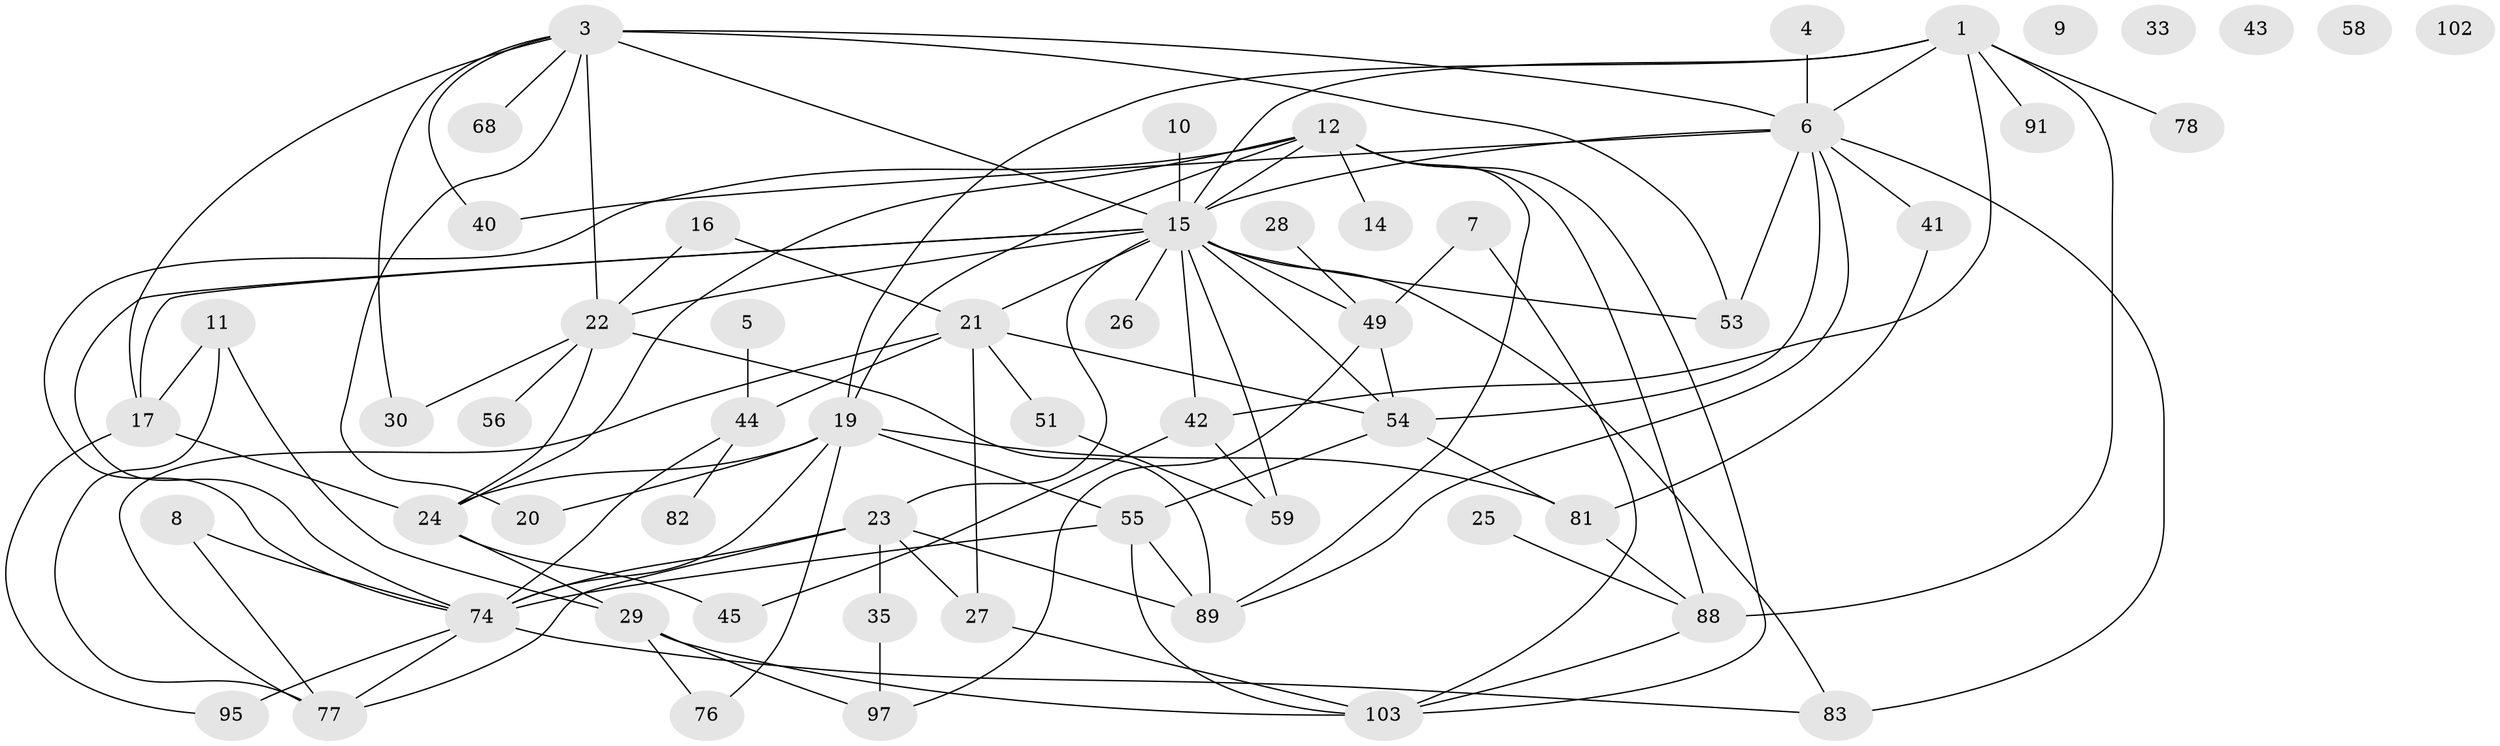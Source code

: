 // original degree distribution, {4: 0.19658119658119658, 2: 0.21367521367521367, 1: 0.18803418803418803, 0: 0.03418803418803419, 5: 0.1111111111111111, 3: 0.18803418803418803, 8: 0.02564102564102564, 7: 0.008547008547008548, 6: 0.03418803418803419}
// Generated by graph-tools (version 1.1) at 2025/12/03/09/25 04:12:58]
// undirected, 58 vertices, 104 edges
graph export_dot {
graph [start="1"]
  node [color=gray90,style=filled];
  1 [super="+2+38"];
  3 [super="+109"];
  4;
  5;
  6 [super="+57+36"];
  7 [super="+18"];
  8;
  9;
  10 [super="+46"];
  11 [super="+66"];
  12 [super="+67+13"];
  14;
  15 [super="+70+34+32+99+100"];
  16;
  17 [super="+75"];
  19 [super="+50"];
  20;
  21 [super="+37"];
  22 [super="+98"];
  23 [super="+39"];
  24 [super="+79+104"];
  25 [super="+48"];
  26;
  27 [super="+31"];
  28;
  29 [super="+87"];
  30;
  33;
  35;
  40;
  41;
  42 [super="+85"];
  43 [super="+61"];
  44 [super="+105"];
  45;
  49 [super="+92"];
  51;
  53;
  54;
  55;
  56 [super="+65"];
  58;
  59 [super="+86+71"];
  68;
  74 [super="+84+90"];
  76;
  77 [super="+107"];
  78;
  81;
  82;
  83;
  88 [super="+112"];
  89;
  91;
  95 [super="+96"];
  97;
  102;
  103 [super="+110"];
  1 -- 19;
  1 -- 78;
  1 -- 6;
  1 -- 42;
  1 -- 91;
  1 -- 15;
  1 -- 88;
  3 -- 20;
  3 -- 30;
  3 -- 68;
  3 -- 40;
  3 -- 17;
  3 -- 53;
  3 -- 22;
  3 -- 15 [weight=2];
  3 -- 6;
  4 -- 6;
  5 -- 44;
  6 -- 41;
  6 -- 89;
  6 -- 83;
  6 -- 53;
  6 -- 54;
  6 -- 40;
  6 -- 15;
  7 -- 49;
  7 -- 103;
  8 -- 74;
  8 -- 77;
  10 -- 15 [weight=2];
  11 -- 17;
  11 -- 77;
  11 -- 29;
  12 -- 14;
  12 -- 103;
  12 -- 19 [weight=2];
  12 -- 89;
  12 -- 24;
  12 -- 15;
  12 -- 74;
  12 -- 88;
  15 -- 54 [weight=2];
  15 -- 59 [weight=2];
  15 -- 22;
  15 -- 74;
  15 -- 49;
  15 -- 83;
  15 -- 21 [weight=2];
  15 -- 53;
  15 -- 26;
  15 -- 17;
  15 -- 42;
  15 -- 23;
  16 -- 22;
  16 -- 21;
  17 -- 24;
  17 -- 95;
  19 -- 74 [weight=3];
  19 -- 76;
  19 -- 81;
  19 -- 20;
  19 -- 55;
  19 -- 24;
  21 -- 44;
  21 -- 77;
  21 -- 51;
  21 -- 54;
  21 -- 27;
  22 -- 24;
  22 -- 56;
  22 -- 89;
  22 -- 30;
  23 -- 27;
  23 -- 74 [weight=2];
  23 -- 77;
  23 -- 35;
  23 -- 89;
  24 -- 45;
  24 -- 29;
  25 -- 88;
  27 -- 103;
  28 -- 49;
  29 -- 76;
  29 -- 97;
  29 -- 103;
  35 -- 97;
  41 -- 81;
  42 -- 59;
  42 -- 45;
  44 -- 82;
  44 -- 74;
  49 -- 54;
  49 -- 97;
  51 -- 59;
  54 -- 55;
  54 -- 81;
  55 -- 89;
  55 -- 103;
  55 -- 74;
  74 -- 83;
  74 -- 77;
  74 -- 95 [weight=2];
  81 -- 88;
  88 -- 103;
}
